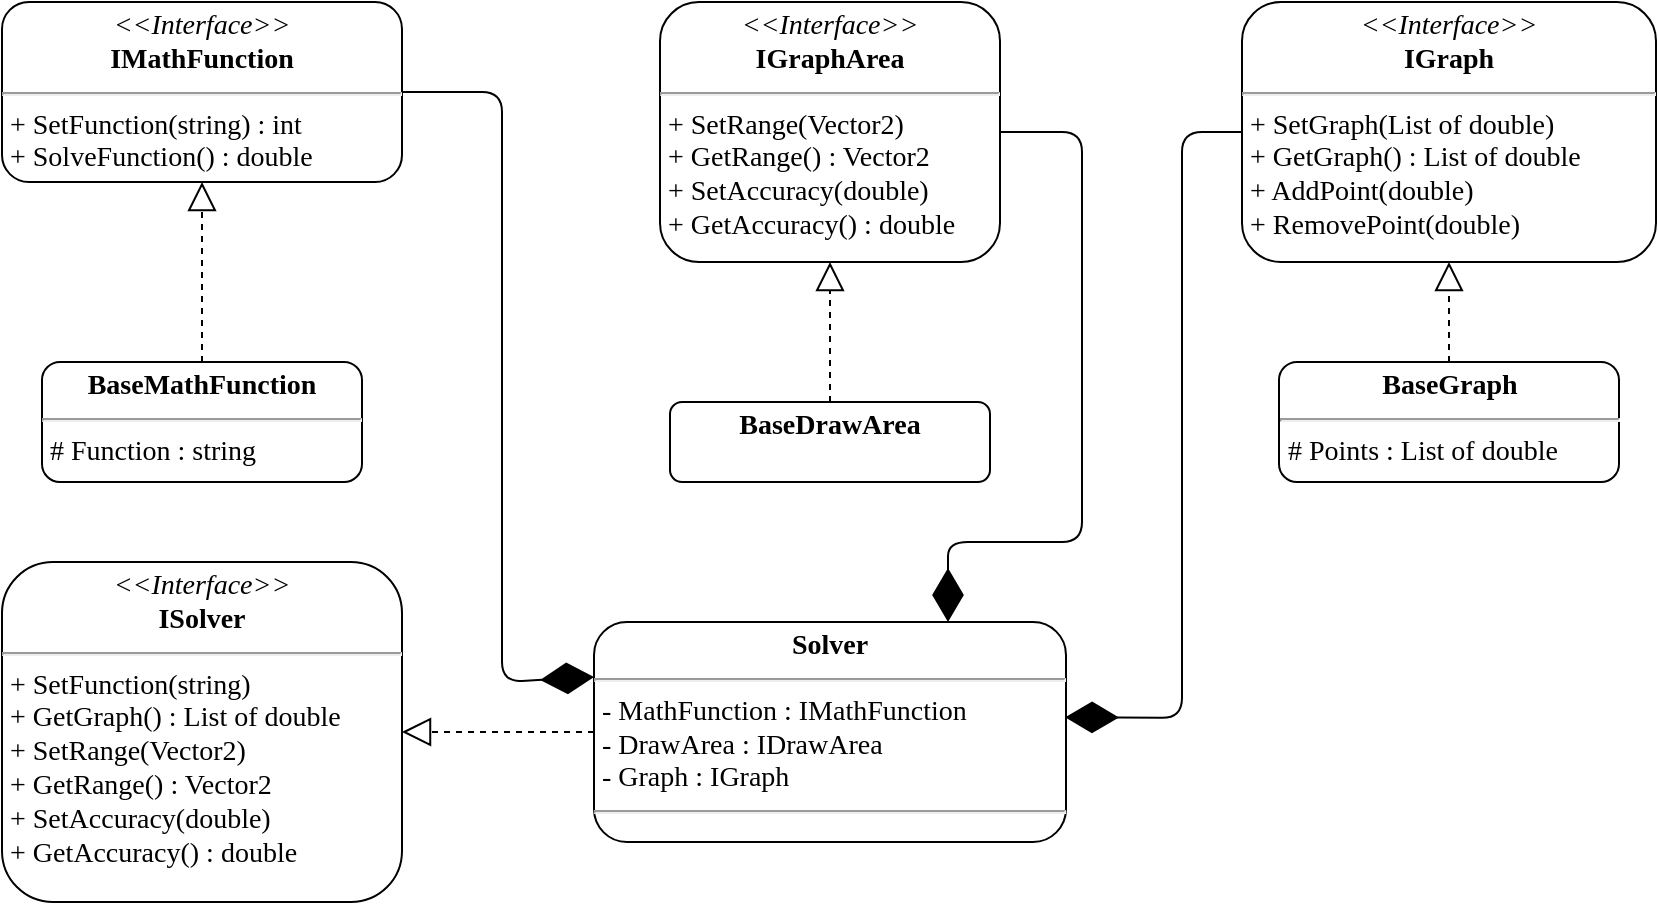 <mxfile version="23.0.2" type="device">
  <diagram id="C5RBs43oDa-KdzZeNtuy" name="Page-1">
    <mxGraphModel dx="1050" dy="629" grid="1" gridSize="10" guides="1" tooltips="1" connect="1" arrows="1" fold="1" page="1" pageScale="1" pageWidth="827" pageHeight="1169" math="0" shadow="0">
      <root>
        <mxCell id="WIyWlLk6GJQsqaUBKTNV-0" />
        <mxCell id="WIyWlLk6GJQsqaUBKTNV-1" parent="WIyWlLk6GJQsqaUBKTNV-0" />
        <mxCell id="2ZRJ_hQ6iGoMD8FiABeJ-3" value="" style="endArrow=block;dashed=1;endFill=0;endSize=12;html=1;rounded=1;exitX=0.5;exitY=0;exitDx=0;exitDy=0;entryX=0.5;entryY=1;entryDx=0;entryDy=0;fontFamily=Comic Sans MS;fontSize=14;" edge="1" parent="WIyWlLk6GJQsqaUBKTNV-1" source="2ZRJ_hQ6iGoMD8FiABeJ-10" target="2ZRJ_hQ6iGoMD8FiABeJ-5">
          <mxGeometry width="160" relative="1" as="geometry">
            <mxPoint x="100" y="230" as="sourcePoint" />
            <mxPoint x="100" y="240" as="targetPoint" />
          </mxGeometry>
        </mxCell>
        <mxCell id="2ZRJ_hQ6iGoMD8FiABeJ-5" value="&lt;p style=&quot;margin: 4px 0px 0px; text-align: center; font-size: 14px;&quot;&gt;&lt;i style=&quot;font-size: 14px;&quot;&gt;&amp;lt;&amp;lt;Interface&amp;gt;&amp;gt;&lt;/i&gt;&lt;br style=&quot;font-size: 14px;&quot;&gt;&lt;b style=&quot;font-size: 14px;&quot;&gt;IMathFunction&lt;/b&gt;&lt;/p&gt;&lt;hr style=&quot;font-size: 14px;&quot;&gt;&lt;p style=&quot;margin: 0px 0px 0px 4px; font-size: 14px;&quot;&gt;+ SetFunction(string) : int&lt;br style=&quot;font-size: 14px;&quot;&gt;+ SolveFunction() : double&lt;/p&gt;" style="verticalAlign=top;align=left;overflow=fill;fontSize=14;fontFamily=Comic Sans MS;html=1;whiteSpace=wrap;rounded=1;" vertex="1" parent="WIyWlLk6GJQsqaUBKTNV-1">
          <mxGeometry y="40" width="200" height="90" as="geometry" />
        </mxCell>
        <mxCell id="2ZRJ_hQ6iGoMD8FiABeJ-10" value="&lt;p style=&quot;margin: 4px 0px 0px; text-align: center; font-size: 14px;&quot;&gt;&lt;b style=&quot;font-size: 14px;&quot;&gt;BaseMathFunction&lt;/b&gt;&lt;/p&gt;&lt;hr style=&quot;font-size: 14px;&quot;&gt;&lt;p style=&quot;margin: 0px 0px 0px 4px; font-size: 14px;&quot;&gt;# Function : string&lt;/p&gt;&lt;hr style=&quot;font-size: 14px;&quot;&gt;&lt;p style=&quot;margin: 0px 0px 0px 4px; font-size: 14px;&quot;&gt;&lt;br style=&quot;font-size: 14px;&quot;&gt;&lt;/p&gt;" style="verticalAlign=top;align=left;overflow=fill;fontSize=14;fontFamily=Comic Sans MS;html=1;whiteSpace=wrap;rounded=1;" vertex="1" parent="WIyWlLk6GJQsqaUBKTNV-1">
          <mxGeometry x="20" y="220" width="160" height="60" as="geometry" />
        </mxCell>
        <mxCell id="2ZRJ_hQ6iGoMD8FiABeJ-13" value="&lt;p style=&quot;margin: 4px 0px 0px; text-align: center; font-size: 14px;&quot;&gt;&lt;i style=&quot;font-size: 14px;&quot;&gt;&amp;lt;&amp;lt;Interface&amp;gt;&amp;gt;&lt;/i&gt;&lt;br style=&quot;font-size: 14px;&quot;&gt;&lt;b style=&quot;font-size: 14px;&quot;&gt;IGraph&lt;/b&gt;&lt;/p&gt;&lt;hr style=&quot;font-size: 14px;&quot;&gt;&lt;p style=&quot;margin: 0px 0px 0px 4px; font-size: 14px;&quot;&gt;+ SetGraph(List of double)&lt;/p&gt;&lt;p style=&quot;margin: 0px 0px 0px 4px; font-size: 14px;&quot;&gt;+ GetGraph() : List of double&lt;br style=&quot;font-size: 14px;&quot;&gt;+ AddPoint(double)&lt;/p&gt;&lt;p style=&quot;margin: 0px 0px 0px 4px; font-size: 14px;&quot;&gt;+ RemovePoint(double)&lt;/p&gt;&lt;p style=&quot;margin: 0px 0px 0px 4px; font-size: 14px;&quot;&gt;&lt;br&gt;&lt;/p&gt;" style="verticalAlign=top;align=left;overflow=fill;fontSize=14;fontFamily=Comic Sans MS;html=1;whiteSpace=wrap;rounded=1;" vertex="1" parent="WIyWlLk6GJQsqaUBKTNV-1">
          <mxGeometry x="620" y="40" width="207" height="130" as="geometry" />
        </mxCell>
        <mxCell id="2ZRJ_hQ6iGoMD8FiABeJ-14" value="&lt;p style=&quot;margin: 4px 0px 0px; text-align: center; font-size: 14px;&quot;&gt;&lt;b style=&quot;font-size: 14px;&quot;&gt;BaseGraph&lt;/b&gt;&lt;/p&gt;&lt;hr style=&quot;font-size: 14px;&quot;&gt;&lt;p style=&quot;margin: 0px 0px 0px 4px; font-size: 14px;&quot;&gt;# Points : List of double&lt;/p&gt;&lt;hr style=&quot;font-size: 14px;&quot;&gt;&lt;p style=&quot;margin: 0px 0px 0px 4px; font-size: 14px;&quot;&gt;&lt;br style=&quot;font-size: 14px;&quot;&gt;&lt;/p&gt;" style="verticalAlign=top;align=left;overflow=fill;fontSize=14;fontFamily=Comic Sans MS;html=1;whiteSpace=wrap;rounded=1;" vertex="1" parent="WIyWlLk6GJQsqaUBKTNV-1">
          <mxGeometry x="638.5" y="220" width="170" height="60" as="geometry" />
        </mxCell>
        <mxCell id="2ZRJ_hQ6iGoMD8FiABeJ-15" value="" style="endArrow=block;dashed=1;endFill=0;endSize=12;html=1;rounded=1;exitX=0.5;exitY=0;exitDx=0;exitDy=0;entryX=0.5;entryY=1;entryDx=0;entryDy=0;fontFamily=Comic Sans MS;fontSize=14;" edge="1" parent="WIyWlLk6GJQsqaUBKTNV-1" source="2ZRJ_hQ6iGoMD8FiABeJ-14" target="2ZRJ_hQ6iGoMD8FiABeJ-13">
          <mxGeometry width="160" relative="1" as="geometry">
            <mxPoint x="465.5" y="250" as="sourcePoint" />
            <mxPoint x="465.5" y="140" as="targetPoint" />
          </mxGeometry>
        </mxCell>
        <mxCell id="2ZRJ_hQ6iGoMD8FiABeJ-17" value="&lt;p style=&quot;margin: 4px 0px 0px; text-align: center; font-size: 14px;&quot;&gt;&lt;i style=&quot;font-size: 14px;&quot;&gt;&amp;lt;&amp;lt;Interface&amp;gt;&amp;gt;&lt;/i&gt;&lt;br style=&quot;font-size: 14px;&quot;&gt;&lt;b&gt;IGraphArea&lt;/b&gt;&lt;/p&gt;&lt;hr style=&quot;font-size: 14px;&quot;&gt;&lt;p style=&quot;margin: 0px 0px 0px 4px; font-size: 14px;&quot;&gt;+ SetRange(Vector2)&lt;/p&gt;&lt;p style=&quot;margin: 0px 0px 0px 4px; font-size: 14px;&quot;&gt;+ GetRange() : Vector2&lt;/p&gt;&lt;p style=&quot;margin: 0px 0px 0px 4px; font-size: 14px;&quot;&gt;+ SetAccuracy(double)&lt;/p&gt;&lt;p style=&quot;margin: 0px 0px 0px 4px; font-size: 14px;&quot;&gt;+ GetAccuracy() : double&lt;/p&gt;" style="verticalAlign=top;align=left;overflow=fill;fontSize=14;fontFamily=Comic Sans MS;html=1;whiteSpace=wrap;rounded=1;" vertex="1" parent="WIyWlLk6GJQsqaUBKTNV-1">
          <mxGeometry x="329" y="40" width="170" height="130" as="geometry" />
        </mxCell>
        <mxCell id="2ZRJ_hQ6iGoMD8FiABeJ-18" value="&lt;p style=&quot;margin: 4px 0px 0px; text-align: center; font-size: 14px;&quot;&gt;&lt;b style=&quot;border-color: var(--border-color);&quot;&gt;BaseDrawArea&lt;/b&gt;&lt;br&gt;&lt;/p&gt;" style="verticalAlign=top;align=left;overflow=fill;fontSize=14;fontFamily=Comic Sans MS;html=1;whiteSpace=wrap;rounded=1;" vertex="1" parent="WIyWlLk6GJQsqaUBKTNV-1">
          <mxGeometry x="334" y="240" width="160" height="40" as="geometry" />
        </mxCell>
        <mxCell id="2ZRJ_hQ6iGoMD8FiABeJ-19" value="" style="endArrow=block;dashed=1;endFill=0;endSize=12;html=1;rounded=1;exitX=0.5;exitY=0;exitDx=0;exitDy=0;entryX=0.5;entryY=1;entryDx=0;entryDy=0;fontFamily=Comic Sans MS;fontSize=14;" edge="1" parent="WIyWlLk6GJQsqaUBKTNV-1" source="2ZRJ_hQ6iGoMD8FiABeJ-18" target="2ZRJ_hQ6iGoMD8FiABeJ-17">
          <mxGeometry width="160" relative="1" as="geometry">
            <mxPoint x="110" y="250" as="sourcePoint" />
            <mxPoint x="110" y="140" as="targetPoint" />
          </mxGeometry>
        </mxCell>
        <mxCell id="2ZRJ_hQ6iGoMD8FiABeJ-20" value="&lt;p style=&quot;margin: 4px 0px 0px; text-align: center; font-size: 14px;&quot;&gt;&lt;i style=&quot;font-size: 14px;&quot;&gt;&amp;lt;&amp;lt;Interface&amp;gt;&amp;gt;&lt;/i&gt;&lt;br style=&quot;font-size: 14px;&quot;&gt;&lt;b&gt;ISolver&lt;/b&gt;&lt;/p&gt;&lt;hr style=&quot;font-size: 14px;&quot;&gt;&lt;p style=&quot;margin: 0px 0px 0px 4px; font-size: 14px;&quot;&gt;+ SetFunction(string)&lt;/p&gt;&lt;p style=&quot;margin: 0px 0px 0px 4px; font-size: 14px;&quot;&gt;+ GetGraph() : List of double&lt;/p&gt;&lt;p style=&quot;margin: 0px 0px 0px 4px; font-size: 14px;&quot;&gt;+ SetRange(Vector2)&lt;/p&gt;&lt;p style=&quot;margin: 0px 0px 0px 4px; font-size: 14px;&quot;&gt;+ GetRange() : Vector2&lt;/p&gt;&lt;p style=&quot;border-color: var(--border-color); margin: 0px 0px 0px 4px;&quot;&gt;+ SetAccuracy(double)&lt;/p&gt;&lt;p style=&quot;border-color: var(--border-color); margin: 0px 0px 0px 4px;&quot;&gt;+ GetAccuracy() : double&lt;/p&gt;" style="verticalAlign=top;align=left;overflow=fill;fontSize=14;fontFamily=Comic Sans MS;html=1;whiteSpace=wrap;rounded=1;" vertex="1" parent="WIyWlLk6GJQsqaUBKTNV-1">
          <mxGeometry y="320" width="200" height="170" as="geometry" />
        </mxCell>
        <mxCell id="2ZRJ_hQ6iGoMD8FiABeJ-21" value="&lt;p style=&quot;margin: 4px 0px 0px; text-align: center; font-size: 14px;&quot;&gt;&lt;b&gt;Solver&lt;/b&gt;&lt;/p&gt;&lt;hr style=&quot;font-size: 14px;&quot;&gt;&lt;p style=&quot;margin: 0px 0px 0px 4px; font-size: 14px;&quot;&gt;- MathFunction : IMathFunction&lt;/p&gt;&lt;p style=&quot;margin: 0px 0px 0px 4px; font-size: 14px;&quot;&gt;- DrawArea : IDrawArea&lt;/p&gt;&lt;p style=&quot;margin: 0px 0px 0px 4px; font-size: 14px;&quot;&gt;- Graph : IGraph&lt;/p&gt;&lt;hr style=&quot;font-size: 14px;&quot;&gt;&lt;p style=&quot;margin: 0px 0px 0px 4px; font-size: 14px;&quot;&gt;&lt;br style=&quot;font-size: 14px;&quot;&gt;&lt;/p&gt;" style="verticalAlign=top;align=left;overflow=fill;fontSize=14;fontFamily=Comic Sans MS;html=1;whiteSpace=wrap;rounded=1;" vertex="1" parent="WIyWlLk6GJQsqaUBKTNV-1">
          <mxGeometry x="296" y="350" width="236" height="110" as="geometry" />
        </mxCell>
        <mxCell id="2ZRJ_hQ6iGoMD8FiABeJ-22" value="" style="endArrow=block;dashed=1;endFill=0;endSize=12;html=1;rounded=1;exitX=0;exitY=0.5;exitDx=0;exitDy=0;entryX=1;entryY=0.5;entryDx=0;entryDy=0;fontFamily=Comic Sans MS;fontSize=14;" edge="1" parent="WIyWlLk6GJQsqaUBKTNV-1" source="2ZRJ_hQ6iGoMD8FiABeJ-21" target="2ZRJ_hQ6iGoMD8FiABeJ-20">
          <mxGeometry width="160" relative="1" as="geometry">
            <mxPoint x="424" y="250" as="sourcePoint" />
            <mxPoint x="424" y="180" as="targetPoint" />
          </mxGeometry>
        </mxCell>
        <mxCell id="2ZRJ_hQ6iGoMD8FiABeJ-23" value="" style="endArrow=diamondThin;endFill=1;endSize=24;html=1;rounded=1;exitX=1;exitY=0.5;exitDx=0;exitDy=0;entryX=0;entryY=0.25;entryDx=0;entryDy=0;" edge="1" parent="WIyWlLk6GJQsqaUBKTNV-1" source="2ZRJ_hQ6iGoMD8FiABeJ-5" target="2ZRJ_hQ6iGoMD8FiABeJ-21">
          <mxGeometry width="160" relative="1" as="geometry">
            <mxPoint x="580" y="440" as="sourcePoint" />
            <mxPoint x="250" y="370" as="targetPoint" />
            <Array as="points">
              <mxPoint x="250" y="85" />
              <mxPoint x="250" y="380" />
            </Array>
          </mxGeometry>
        </mxCell>
        <mxCell id="2ZRJ_hQ6iGoMD8FiABeJ-24" value="" style="endArrow=diamondThin;endFill=1;endSize=24;html=1;rounded=1;exitX=0;exitY=0.5;exitDx=0;exitDy=0;entryX=0.998;entryY=0.433;entryDx=0;entryDy=0;entryPerimeter=0;" edge="1" parent="WIyWlLk6GJQsqaUBKTNV-1" source="2ZRJ_hQ6iGoMD8FiABeJ-13" target="2ZRJ_hQ6iGoMD8FiABeJ-21">
          <mxGeometry width="160" relative="1" as="geometry">
            <mxPoint x="620" y="320" as="sourcePoint" />
            <mxPoint x="610" y="613" as="targetPoint" />
            <Array as="points">
              <mxPoint x="590" y="105" />
              <mxPoint x="590" y="398" />
            </Array>
          </mxGeometry>
        </mxCell>
        <mxCell id="2ZRJ_hQ6iGoMD8FiABeJ-26" value="" style="endArrow=diamondThin;endFill=1;endSize=24;html=1;rounded=1;exitX=1;exitY=0.5;exitDx=0;exitDy=0;entryX=0.75;entryY=0;entryDx=0;entryDy=0;" edge="1" parent="WIyWlLk6GJQsqaUBKTNV-1" source="2ZRJ_hQ6iGoMD8FiABeJ-17" target="2ZRJ_hQ6iGoMD8FiABeJ-21">
          <mxGeometry width="160" relative="1" as="geometry">
            <mxPoint x="520" y="250" as="sourcePoint" />
            <mxPoint x="680" y="250" as="targetPoint" />
            <Array as="points">
              <mxPoint x="540" y="105" />
              <mxPoint x="540" y="310" />
              <mxPoint x="473" y="310" />
            </Array>
          </mxGeometry>
        </mxCell>
      </root>
    </mxGraphModel>
  </diagram>
</mxfile>
